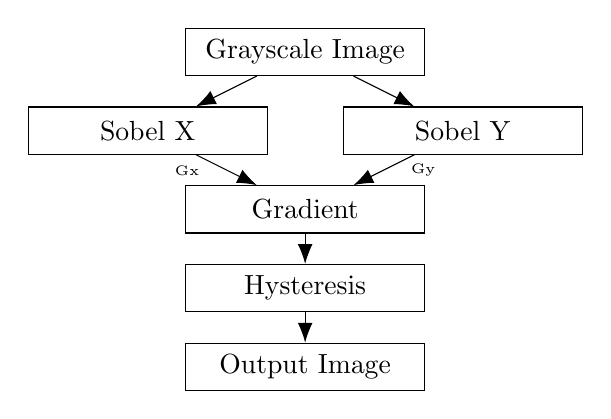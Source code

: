 % \tikzsetnextfilename{system-overview}
\begin{tikzpicture}[
    rounded corners=0mm,
]
    %coordinates
    \coordinate (orig)      at (0,0);
    \coordinate (gray)      at (0,0);
    \coordinate (sob_x)     at (-2,-1);
    \coordinate (sob_y)     at (2,-1);
    \coordinate (grad)      at (0,-2);
    \coordinate (hyst)      at (0,-3);
    \coordinate (o_img)     at (0,-4);

    %nodes
    \node[draw, fill=white, minimum width=3cm, minimum height=0.6cm, anchor=south, text width=2.8cm, align=center] (A) at (gray) {Grayscale Image};
    \node[draw, fill=white, minimum width=3cm, minimum height=0.6cm, anchor=south, text width=2.8cm, align=center] (B) at (sob_x) {Sobel X};
    \node[draw, fill=white, minimum width=3cm, minimum height=0.6cm, anchor=south, text width=2.8cm, align=center] (C) at (sob_y) {Sobel Y};
    \node[draw, fill=white, minimum width=3cm, minimum height=0.6cm, anchor=south, text width=2.8cm, align=center] (D) at (grad) {Gradient};
    \node[draw, fill=white, minimum width=3cm, minimum height=0.6cm, anchor=south, text width=2.8cm, align=center] (E) at (hyst) {Hysteresis};
    \node[draw, fill=white, minimum width=3cm, minimum height=0.6cm, anchor=south, text width=2.8cm, align=center] (F) at (o_img) {Output Image};

    %path
    \path[draw,-{Latex[length=2.5mm]}] (A) -- (B);
    \path[draw,-{Latex[length=2.5mm]}] (A) -- (C);
    \path[draw,-{Latex[length=2.5mm]}] (B) -- (D);
    \path[draw,-{Latex[length=2.5mm]}] (C) -- (D);
    \path[draw,-{Latex[length=2.5mm]}] (D) -- (E);
    \path[draw,-{Latex[length=2.5mm]}] (E) -- (F);

    \node at (-1.5,-1.2) {\tiny Gx};
    \node at (1.5,-1.2) {\tiny Gy};

\end{tikzpicture}